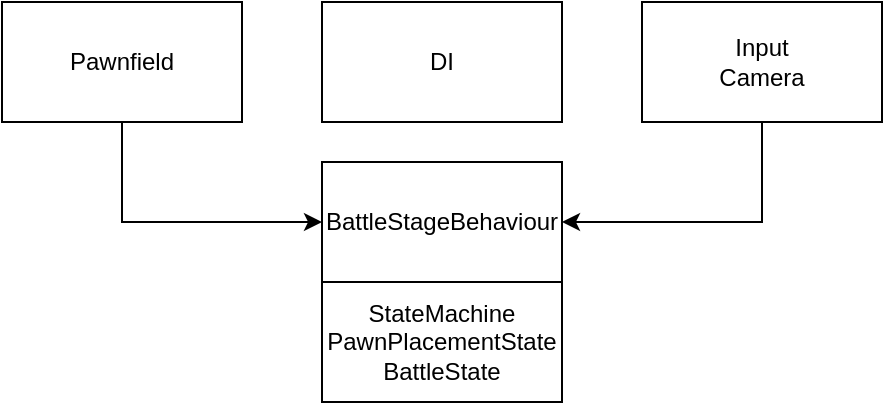 <mxfile version="24.6.4" type="device">
  <diagram name="Страница — 1" id="rGhLGsD2KJ3WFc9DwT2v">
    <mxGraphModel dx="1050" dy="575" grid="1" gridSize="10" guides="1" tooltips="1" connect="1" arrows="1" fold="1" page="1" pageScale="1" pageWidth="827" pageHeight="1169" math="0" shadow="0">
      <root>
        <mxCell id="0" />
        <mxCell id="1" parent="0" />
        <mxCell id="y_td7a8I4tVhq-NikRJD-1" value="DI" style="rounded=0;whiteSpace=wrap;html=1;" vertex="1" parent="1">
          <mxGeometry x="280" y="40" width="120" height="60" as="geometry" />
        </mxCell>
        <mxCell id="y_td7a8I4tVhq-NikRJD-4" style="edgeStyle=orthogonalEdgeStyle;rounded=0;orthogonalLoop=1;jettySize=auto;html=1;exitX=0.5;exitY=1;exitDx=0;exitDy=0;entryX=1;entryY=0.5;entryDx=0;entryDy=0;" edge="1" parent="1" source="y_td7a8I4tVhq-NikRJD-3" target="y_td7a8I4tVhq-NikRJD-2">
          <mxGeometry relative="1" as="geometry" />
        </mxCell>
        <mxCell id="y_td7a8I4tVhq-NikRJD-3" value="Input&lt;div&gt;Camera&lt;/div&gt;" style="rounded=0;whiteSpace=wrap;html=1;" vertex="1" parent="1">
          <mxGeometry x="440" y="40" width="120" height="60" as="geometry" />
        </mxCell>
        <mxCell id="y_td7a8I4tVhq-NikRJD-6" style="edgeStyle=orthogonalEdgeStyle;rounded=0;orthogonalLoop=1;jettySize=auto;html=1;exitX=0.5;exitY=1;exitDx=0;exitDy=0;entryX=0;entryY=0.5;entryDx=0;entryDy=0;" edge="1" parent="1" source="y_td7a8I4tVhq-NikRJD-5" target="y_td7a8I4tVhq-NikRJD-2">
          <mxGeometry relative="1" as="geometry" />
        </mxCell>
        <mxCell id="y_td7a8I4tVhq-NikRJD-5" value="Pawnfield" style="rounded=0;whiteSpace=wrap;html=1;" vertex="1" parent="1">
          <mxGeometry x="120" y="40" width="120" height="60" as="geometry" />
        </mxCell>
        <mxCell id="y_td7a8I4tVhq-NikRJD-8" value="" style="group" vertex="1" connectable="0" parent="1">
          <mxGeometry x="280" y="120" width="120" height="120" as="geometry" />
        </mxCell>
        <mxCell id="y_td7a8I4tVhq-NikRJD-2" value="BattleStageBehaviour" style="rounded=0;whiteSpace=wrap;html=1;" vertex="1" parent="y_td7a8I4tVhq-NikRJD-8">
          <mxGeometry width="120" height="60" as="geometry" />
        </mxCell>
        <mxCell id="y_td7a8I4tVhq-NikRJD-7" value="StateMachine&lt;div&gt;PawnPlacementState&lt;br&gt;&lt;/div&gt;&lt;div&gt;BattleState&lt;br&gt;&lt;/div&gt;" style="rounded=0;whiteSpace=wrap;html=1;" vertex="1" parent="y_td7a8I4tVhq-NikRJD-8">
          <mxGeometry y="60" width="120" height="60" as="geometry" />
        </mxCell>
      </root>
    </mxGraphModel>
  </diagram>
</mxfile>
